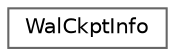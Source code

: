 digraph "Gráfico de Hierarquia de Classes"
{
 // LATEX_PDF_SIZE
  bgcolor="transparent";
  edge [fontname=Helvetica,fontsize=10,labelfontname=Helvetica,labelfontsize=10];
  node [fontname=Helvetica,fontsize=10,shape=box,height=0.2,width=0.4];
  rankdir="LR";
  Node0 [id="Node000000",label="WalCkptInfo",height=0.2,width=0.4,color="grey40", fillcolor="white", style="filled",URL="$structWalCkptInfo.html",tooltip=" "];
}
